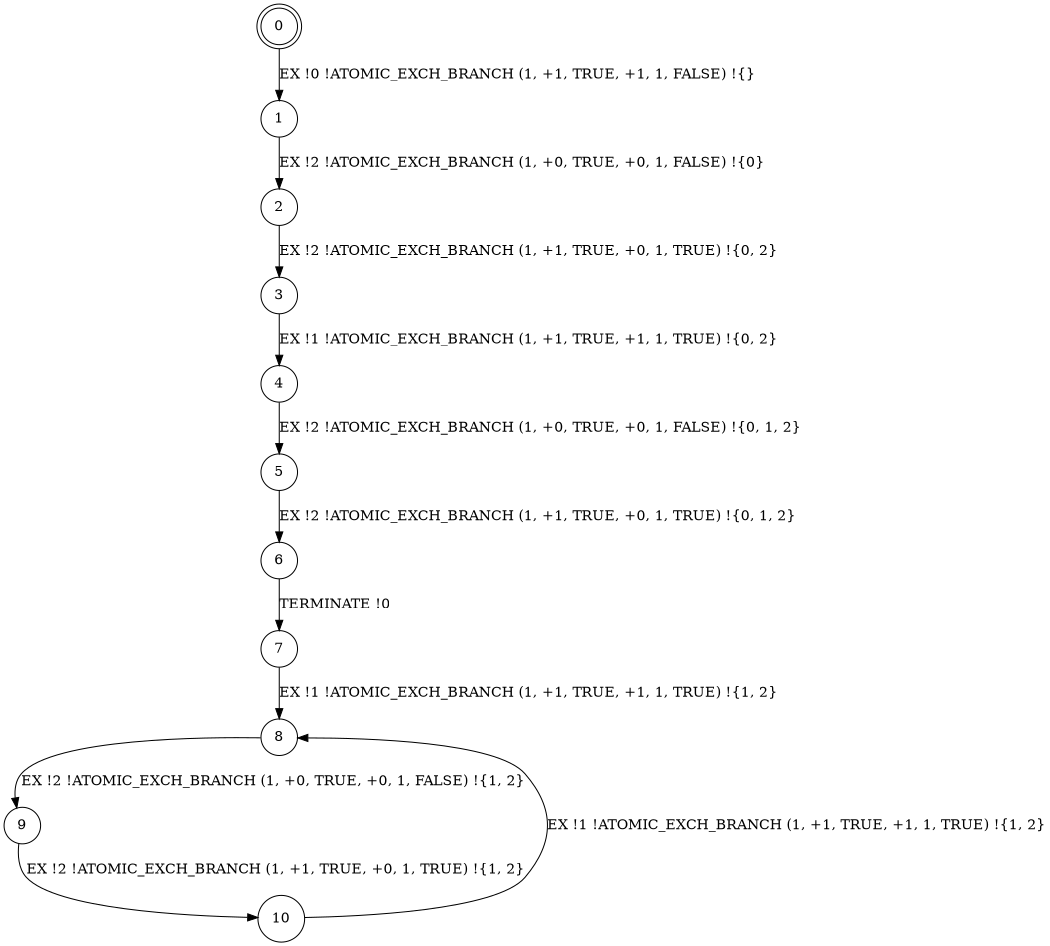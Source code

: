 digraph BCG {
size = "7, 10.5";
center = TRUE;
node [shape = circle];
0 [peripheries = 2];
0 -> 1 [label = "EX !0 !ATOMIC_EXCH_BRANCH (1, +1, TRUE, +1, 1, FALSE) !{}"];
1 -> 2 [label = "EX !2 !ATOMIC_EXCH_BRANCH (1, +0, TRUE, +0, 1, FALSE) !{0}"];
2 -> 3 [label = "EX !2 !ATOMIC_EXCH_BRANCH (1, +1, TRUE, +0, 1, TRUE) !{0, 2}"];
3 -> 4 [label = "EX !1 !ATOMIC_EXCH_BRANCH (1, +1, TRUE, +1, 1, TRUE) !{0, 2}"];
4 -> 5 [label = "EX !2 !ATOMIC_EXCH_BRANCH (1, +0, TRUE, +0, 1, FALSE) !{0, 1, 2}"];
5 -> 6 [label = "EX !2 !ATOMIC_EXCH_BRANCH (1, +1, TRUE, +0, 1, TRUE) !{0, 1, 2}"];
6 -> 7 [label = "TERMINATE !0"];
7 -> 8 [label = "EX !1 !ATOMIC_EXCH_BRANCH (1, +1, TRUE, +1, 1, TRUE) !{1, 2}"];
8 -> 9 [label = "EX !2 !ATOMIC_EXCH_BRANCH (1, +0, TRUE, +0, 1, FALSE) !{1, 2}"];
9 -> 10 [label = "EX !2 !ATOMIC_EXCH_BRANCH (1, +1, TRUE, +0, 1, TRUE) !{1, 2}"];
10 -> 8 [label = "EX !1 !ATOMIC_EXCH_BRANCH (1, +1, TRUE, +1, 1, TRUE) !{1, 2}"];
}
